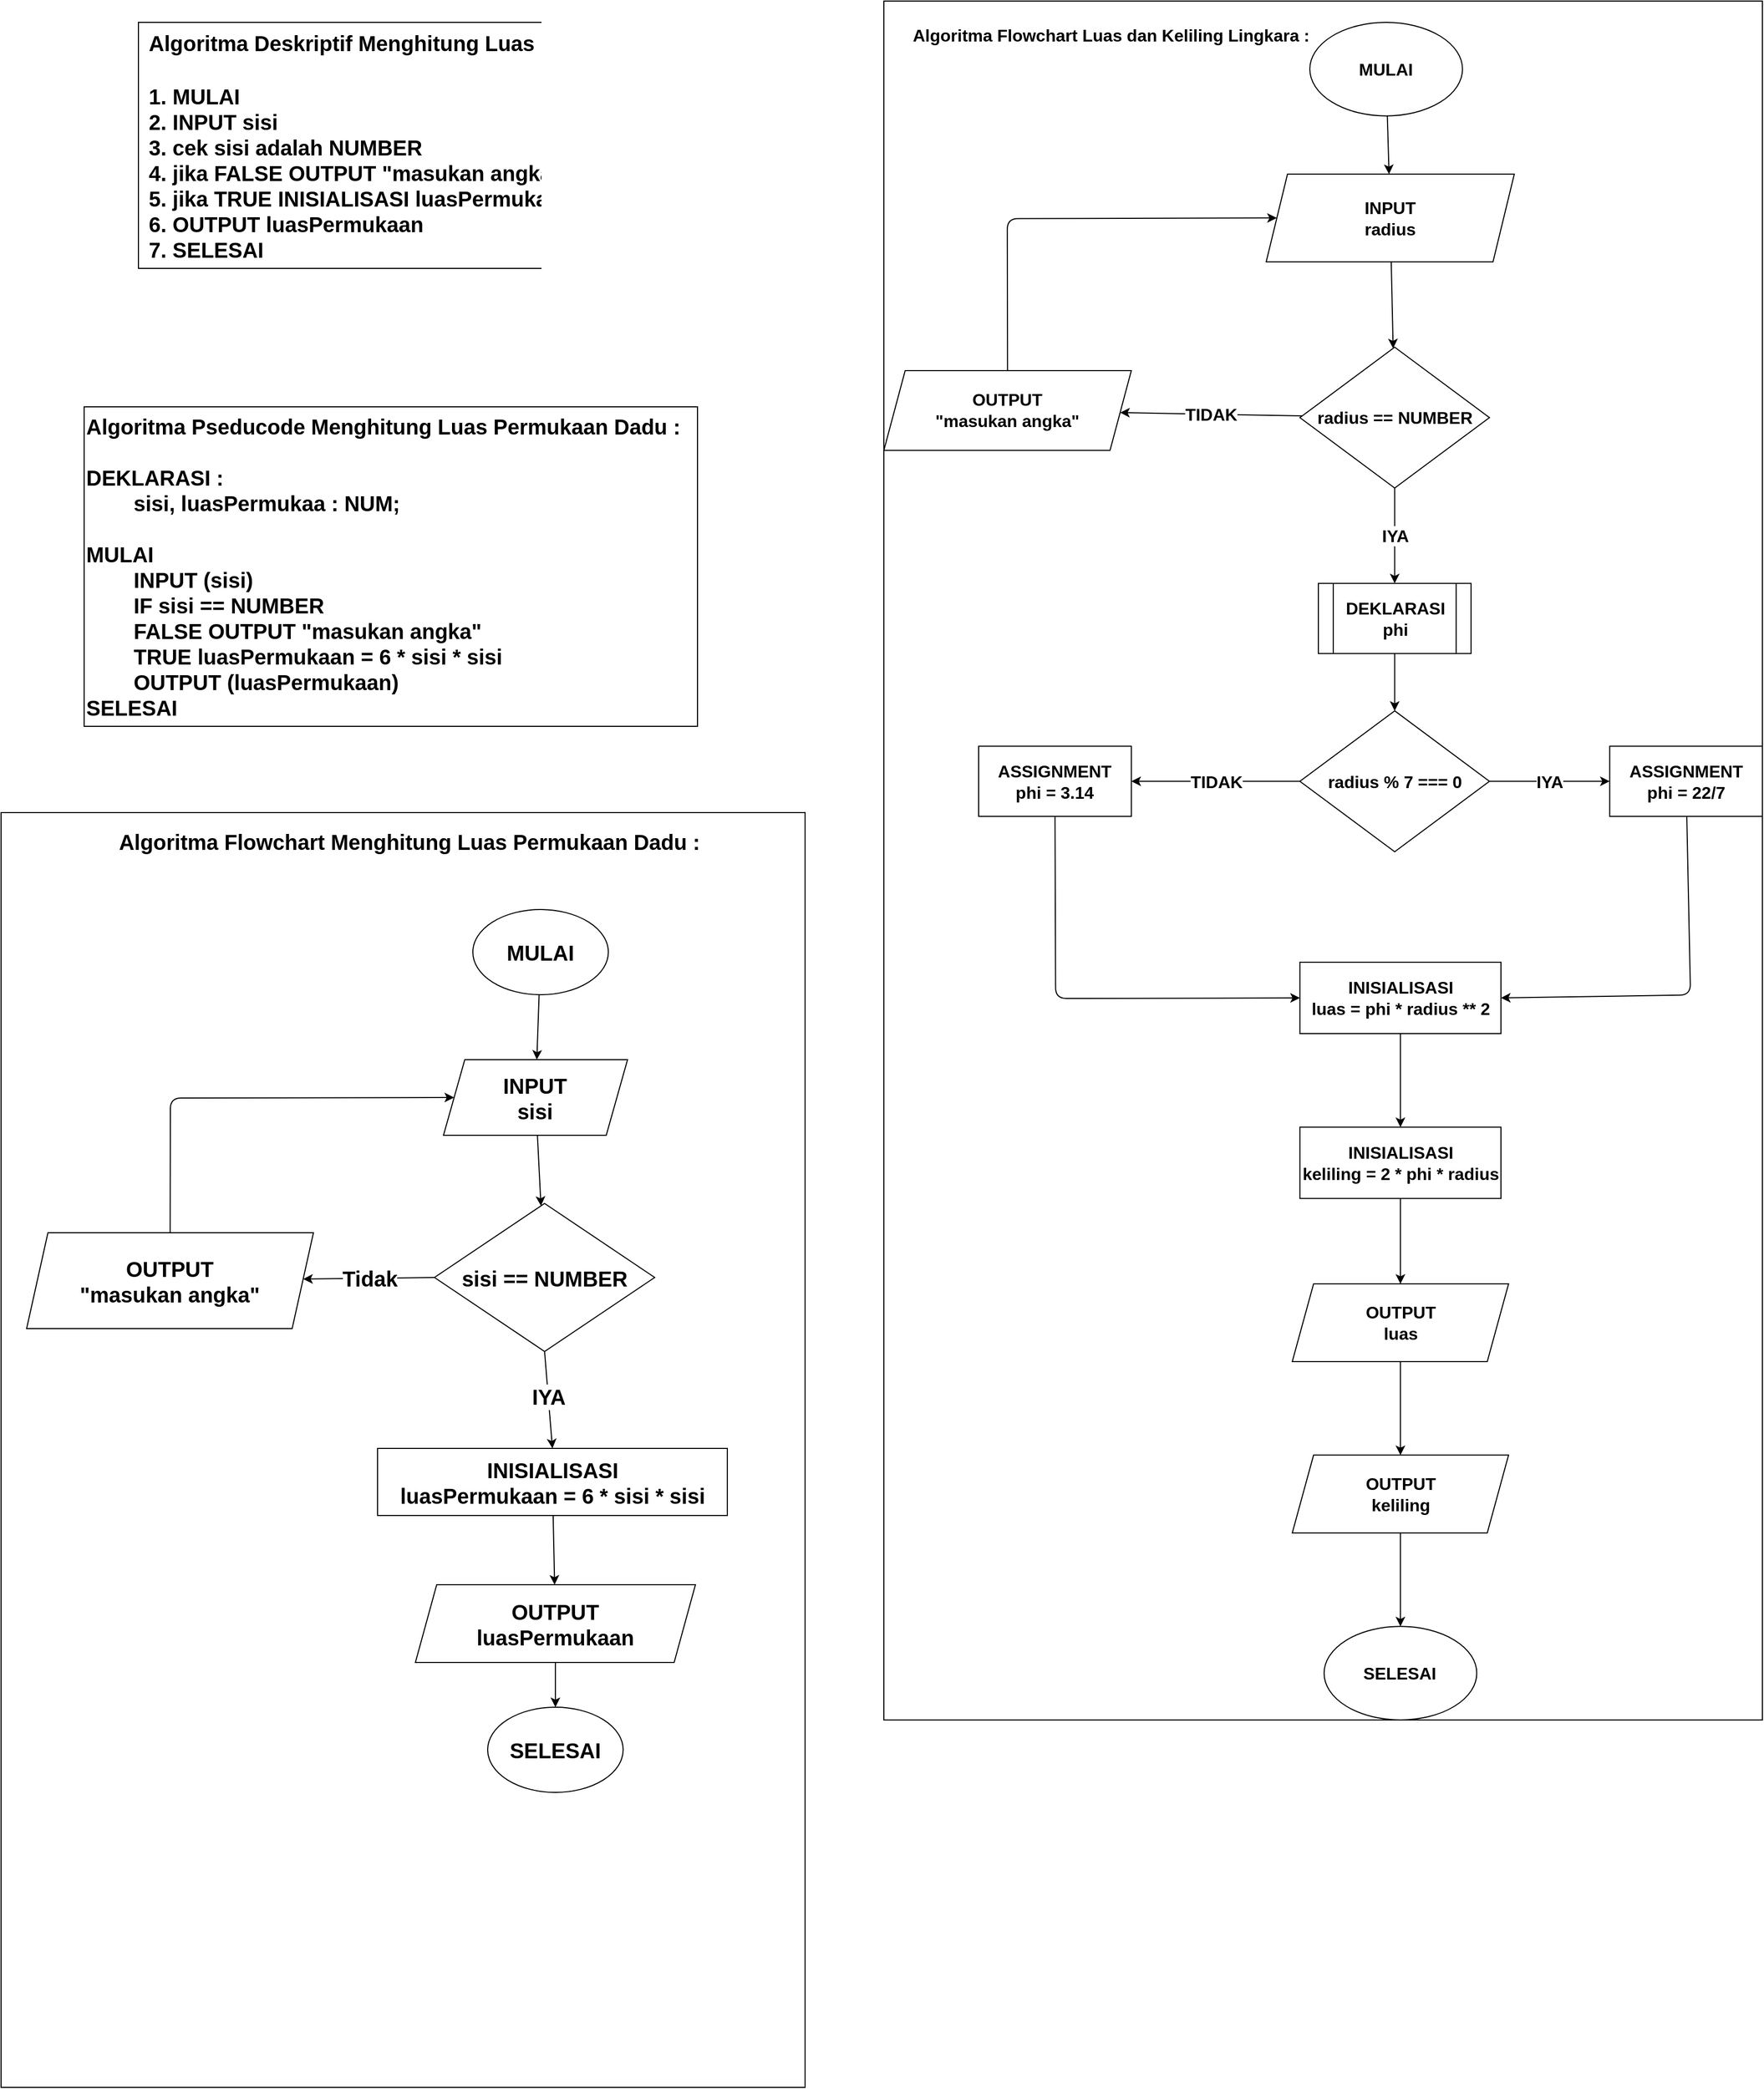 <mxfile>
    <diagram id="_7_e97yulDteMWOK7Sq_" name="Page-1">
        <mxGraphModel dx="2083" dy="2468" grid="0" gridSize="10" guides="1" tooltips="1" connect="1" arrows="1" fold="1" page="1" pageScale="1" pageWidth="850" pageHeight="1100" math="0" shadow="0">
            <root>
                <mxCell id="0"/>
                <mxCell id="1" parent="0"/>
                <mxCell id="2" value="&lt;font style=&quot;font-size: 20px;&quot; face=&quot;Helvetica&quot;&gt;&lt;span style=&quot;font-size: 20px;&quot;&gt;Algoritma Deskriptif Menghitung Luas Permukaan Dadu :&lt;br style=&quot;font-size: 20px;&quot;&gt;&lt;/span&gt;&lt;br style=&quot;font-size: 20px;&quot;&gt;&lt;div style=&quot;text-align: left; font-size: 20px;&quot;&gt;1. MULAI&lt;/div&gt;&lt;div style=&quot;text-align: left; font-size: 20px;&quot;&gt;2. INPUT sisi&lt;/div&gt;&lt;div style=&quot;text-align: left; font-size: 20px;&quot;&gt;3. cek sisi adalah NUMBER&lt;/div&gt;&lt;div style=&quot;text-align: left; font-size: 20px;&quot;&gt;4. jika FALSE OUTPUT &quot;masukan angka&quot;&lt;/div&gt;&lt;div style=&quot;text-align: left; font-size: 20px;&quot;&gt;5. jika TRUE INISIALISASI luasPermukaan = 6 * sisi * sisi&lt;br style=&quot;font-size: 20px;&quot;&gt;&lt;/div&gt;&lt;div style=&quot;text-align: left; font-size: 20px;&quot;&gt;6. OUTPUT luasPermukaan&lt;/div&gt;&lt;div style=&quot;text-align: left; font-size: 20px;&quot;&gt;7. SELESAI&lt;/div&gt;&lt;/font&gt;" style="text;html=1;align=center;verticalAlign=middle;resizable=0;points=[];autosize=1;strokeColor=default;fillColor=none;fontSize=20;fontFamily=Architects Daughter;hachureGap=4;fontSource=https%3A%2F%2Ffonts.googleapis.com%2Fcss%3Ffamily%3DArchitects%2BDaughter;fontStyle=1" parent="1" vertex="1">
                    <mxGeometry x="163" y="-1031" width="561" height="231" as="geometry"/>
                </mxCell>
                <mxCell id="3" value="&lt;span style=&quot;font-size: 20px;&quot;&gt;Algoritma Pseducode Menghitung Luas Permukaan Dadu :&lt;br style=&quot;font-size: 20px;&quot;&gt;&lt;/span&gt;&lt;br style=&quot;font-size: 20px;&quot;&gt;DEKLARASI :&lt;br style=&quot;font-size: 20px;&quot;&gt;&lt;span style=&quot;white-space: pre; font-size: 20px;&quot;&gt;&#9;&lt;/span&gt;sisi, luasPermukaa : NUM;&lt;br style=&quot;font-size: 20px;&quot;&gt;&lt;br style=&quot;font-size: 20px;&quot;&gt;MULAI&lt;br style=&quot;font-size: 20px;&quot;&gt;&lt;span style=&quot;white-space: pre; font-size: 20px;&quot;&gt;&#9;&lt;/span&gt;INPUT (sisi)&lt;br style=&quot;font-size: 20px;&quot;&gt;&lt;span style=&quot;white-space: pre; font-size: 20px;&quot;&gt;&#9;&lt;/span&gt;IF sisi == NUMBER&lt;br style=&quot;font-size: 20px;&quot;&gt;&lt;span style=&quot;white-space: pre; font-size: 20px;&quot;&gt;&#9;&lt;/span&gt;FALSE OUTPUT &quot;masukan angka&quot;&lt;br style=&quot;font-size: 20px;&quot;&gt;&lt;span style=&quot;white-space: pre; font-size: 20px;&quot;&gt;&#9;&lt;/span&gt;TRUE luasPermukaan = 6 * sisi * sisi&lt;br style=&quot;font-size: 20px;&quot;&gt;&lt;span style=&quot;white-space: pre; font-size: 20px;&quot;&gt;&#9;&lt;/span&gt;OUTPUT (luasPermukaan)&lt;br style=&quot;font-size: 20px;&quot;&gt;SELESAI" style="text;html=1;align=left;verticalAlign=middle;resizable=0;points=[];autosize=1;strokeColor=default;fillColor=none;fontSize=20;fontFamily=Helvetica;hachureGap=4;fontSource=https%3A%2F%2Ffonts.googleapis.com%2Fcss%3Ffamily%3DArchitects%2BDaughter;fontStyle=1" parent="1" vertex="1">
                    <mxGeometry x="112" y="-670" width="576" height="300" as="geometry"/>
                </mxCell>
                <mxCell id="62" value="" style="group;strokeColor=default;fontSize=20;fontStyle=1" parent="1" vertex="1" connectable="0">
                    <mxGeometry x="34" y="-289" width="755" height="1197" as="geometry"/>
                </mxCell>
                <mxCell id="61" value="" style="group;fontSize=20;fontStyle=1" parent="62" vertex="1" connectable="0">
                    <mxGeometry x="41.355" width="713.645" height="1197" as="geometry"/>
                </mxCell>
                <mxCell id="4" value="&lt;span style=&quot;font-size: 20px;&quot;&gt;&lt;font style=&quot;font-size: 20px;&quot;&gt;Algoritma Flowchart Menghitung Luas Permukaan Dadu :&lt;/font&gt;&lt;/span&gt;" style="text;html=1;align=center;verticalAlign=middle;resizable=0;points=[];autosize=1;strokeColor=none;fillColor=none;fontSize=20;fontFamily=Helvetica;hachureGap=4;fontSource=https%3A%2F%2Ffonts.googleapis.com%2Fcss%3Ffamily%3DArchitects%2BDaughter;fontStyle=1" parent="61" vertex="1">
                    <mxGeometry x="60" y="9" width="564" height="36" as="geometry"/>
                </mxCell>
                <mxCell id="100" value="" style="edgeStyle=none;hachureGap=4;html=1;fontFamily=Architects Daughter;fontSource=https%3A%2F%2Ffonts.googleapis.com%2Fcss%3Ffamily%3DArchitects%2BDaughter;fontSize=20;fontStyle=1" parent="61" source="5" target="8" edge="1">
                    <mxGeometry relative="1" as="geometry"/>
                </mxCell>
                <mxCell id="5" value="MULAI" style="ellipse;whiteSpace=wrap;html=1;hachureGap=4;fontFamily=Helvetica;fontSize=20;fontStyle=1" parent="61" vertex="1">
                    <mxGeometry x="401.669" y="91" width="127.247" height="80" as="geometry"/>
                </mxCell>
                <mxCell id="8" value="INPUT&lt;br&gt;sisi" style="shape=parallelogram;perimeter=parallelogramPerimeter;whiteSpace=wrap;html=1;fixedSize=1;hachureGap=4;fontFamily=Helvetica;fontSize=20;fontStyle=1" parent="61" vertex="1">
                    <mxGeometry x="374.098" y="232" width="172.844" height="71" as="geometry"/>
                </mxCell>
                <mxCell id="137" style="edgeStyle=none;sketch=0;html=1;exitX=0.5;exitY=1;exitDx=0;exitDy=0;entryX=0.5;entryY=0;entryDx=0;entryDy=0;fontSize=20;fontStyle=1" parent="61" source="9" target="11" edge="1">
                    <mxGeometry relative="1" as="geometry"/>
                </mxCell>
                <mxCell id="138" value="&lt;b&gt;&lt;font style=&quot;font-size: 20px;&quot;&gt;IYA&lt;/font&gt;&lt;/b&gt;" style="edgeLabel;html=1;align=center;verticalAlign=middle;resizable=0;points=[];" vertex="1" connectable="0" parent="137">
                    <mxGeometry x="-0.081" relative="1" as="geometry">
                        <mxPoint as="offset"/>
                    </mxGeometry>
                </mxCell>
                <mxCell id="9" value="sisi == NUMBER" style="rhombus;whiteSpace=wrap;html=1;hachureGap=4;fontFamily=Helvetica;fontSize=20;fontStyle=1" parent="61" vertex="1">
                    <mxGeometry x="365.648" y="367" width="206.777" height="139" as="geometry"/>
                </mxCell>
                <mxCell id="16" value="" style="edgeStyle=none;hachureGap=4;html=1;fontFamily=Helvetica;fontSize=20;fontStyle=1" parent="61" source="8" target="9" edge="1">
                    <mxGeometry relative="1" as="geometry"/>
                </mxCell>
                <mxCell id="11" value="INISIALISASI&lt;br&gt;luasPermukaan = 6 * sisi * sisi" style="rounded=0;whiteSpace=wrap;html=1;hachureGap=4;fontFamily=Helvetica;fontSize=20;fontStyle=1" parent="61" vertex="1">
                    <mxGeometry x="312.199" y="597" width="328.457" height="63" as="geometry"/>
                </mxCell>
                <mxCell id="12" value="OUTPUT&lt;br style=&quot;font-size: 20px;&quot;&gt;luasPermukaan" style="shape=parallelogram;perimeter=parallelogramPerimeter;whiteSpace=wrap;html=1;fixedSize=1;hachureGap=4;fontFamily=Helvetica;fontSize=20;fontStyle=1" parent="61" vertex="1">
                    <mxGeometry x="347.723" y="725" width="262.978" height="73" as="geometry"/>
                </mxCell>
                <mxCell id="20" value="" style="edgeStyle=none;hachureGap=4;html=1;fontFamily=Helvetica;fontSize=20;fontStyle=1" parent="61" source="11" target="12" edge="1">
                    <mxGeometry relative="1" as="geometry"/>
                </mxCell>
                <mxCell id="21" value="SELESAI" style="ellipse;whiteSpace=wrap;html=1;hachureGap=4;fontFamily=Helvetica;fontSize=20;fontStyle=1" parent="61" vertex="1">
                    <mxGeometry x="415.588" y="840" width="127.247" height="80" as="geometry"/>
                </mxCell>
                <mxCell id="22" value="" style="edgeStyle=none;hachureGap=4;html=1;fontFamily=Helvetica;fontSize=20;fontStyle=1" parent="61" source="12" target="21" edge="1">
                    <mxGeometry relative="1" as="geometry"/>
                </mxCell>
                <mxCell id="10" value="OUTPUT&lt;br style=&quot;font-size: 20px;&quot;&gt;&quot;masukan angka&quot;" style="shape=parallelogram;perimeter=parallelogramPerimeter;whiteSpace=wrap;html=1;fixedSize=1;hachureGap=4;fontFamily=Helvetica;fontSize=20;fontStyle=1" parent="61" vertex="1">
                    <mxGeometry x="-17.352" y="394.5" width="269.34" height="90" as="geometry"/>
                </mxCell>
                <mxCell id="19" style="edgeStyle=none;hachureGap=4;html=1;fontFamily=Helvetica;fontSize=20;entryX=0;entryY=0.5;entryDx=0;entryDy=0;fontStyle=1" parent="61" source="10" target="8" edge="1">
                    <mxGeometry relative="1" as="geometry">
                        <mxPoint x="427.118" y="1244" as="targetPoint"/>
                        <Array as="points">
                            <mxPoint x="117.645" y="268"/>
                        </Array>
                    </mxGeometry>
                </mxCell>
                <mxCell id="18" value="Tidak" style="edgeStyle=none;hachureGap=4;html=1;fontFamily=Helvetica;fontSize=20;exitX=0;exitY=0.5;exitDx=0;exitDy=0;fontStyle=1" parent="61" source="9" target="10" edge="1">
                    <mxGeometry relative="1" as="geometry">
                        <mxPoint x="301.789" y="-549.235" as="sourcePoint"/>
                    </mxGeometry>
                </mxCell>
                <mxCell id="108" value="" style="group;strokeColor=default;fontStyle=1;fontSize=16;" parent="1" vertex="1" connectable="0">
                    <mxGeometry x="863" y="-1051" width="825" height="1614" as="geometry"/>
                </mxCell>
                <mxCell id="109" value="&lt;font style=&quot;font-size: 16px;&quot;&gt;MULAI&lt;/font&gt;" style="ellipse;whiteSpace=wrap;html=1;strokeColor=default;labelBorderColor=none;fontStyle=1;fontSize=16;" parent="108" vertex="1">
                    <mxGeometry x="399.998" y="20" width="143.374" height="87.837" as="geometry"/>
                </mxCell>
                <mxCell id="110" value="&lt;font style=&quot;font-size: 16px;&quot;&gt;INPUT&lt;br style=&quot;font-size: 16px;&quot;&gt;radius&lt;/font&gt;" style="shape=parallelogram;perimeter=parallelogramPerimeter;whiteSpace=wrap;html=1;fixedSize=1;labelBorderColor=none;strokeColor=default;fontStyle=1;fontSize=16;" parent="108" vertex="1">
                    <mxGeometry x="359.033" y="162.498" width="232.983" height="82.347" as="geometry"/>
                </mxCell>
                <mxCell id="111" value="" style="edgeStyle=none;html=1;fontSize=16;labelBorderColor=none;strokeColor=default;fontStyle=1" parent="108" source="109" target="110" edge="1">
                    <mxGeometry relative="1" as="geometry"/>
                </mxCell>
                <mxCell id="112" value="radius == NUMBER" style="rhombus;whiteSpace=wrap;html=1;labelBorderColor=none;strokeColor=default;fontStyle=1;fontSize=16;" parent="108" vertex="1">
                    <mxGeometry x="390.695" y="324.996" width="178.023" height="132.304" as="geometry"/>
                </mxCell>
                <mxCell id="113" value="" style="edgeStyle=none;html=1;labelBorderColor=none;strokeColor=default;fontSize=16;fontStyle=1" parent="108" source="110" target="112" edge="1">
                    <mxGeometry relative="1" as="geometry"/>
                </mxCell>
                <mxCell id="114" style="edgeStyle=none;html=1;entryX=0;entryY=0.5;entryDx=0;entryDy=0;labelBorderColor=none;strokeColor=default;fontSize=16;fontStyle=1" parent="108" source="115" target="110" edge="1">
                    <mxGeometry relative="1" as="geometry">
                        <Array as="points">
                            <mxPoint x="115.894" y="204.22"/>
                        </Array>
                    </mxGeometry>
                </mxCell>
                <mxCell id="115" value="OUTPUT&lt;br style=&quot;font-size: 16px;&quot;&gt;&quot;masukan angka&quot;" style="shape=parallelogram;perimeter=parallelogramPerimeter;whiteSpace=wrap;html=1;fixedSize=1;labelBorderColor=none;strokeColor=default;fontStyle=1;fontSize=16;" parent="108" vertex="1">
                    <mxGeometry y="346.955" width="232.386" height="74.936" as="geometry"/>
                </mxCell>
                <mxCell id="116" value="TIDAK" style="edgeStyle=none;html=1;labelBorderColor=none;strokeColor=default;fontSize=16;fontStyle=1" parent="108" source="112" target="115" edge="1">
                    <mxGeometry relative="1" as="geometry"/>
                </mxCell>
                <mxCell id="117" value="radius % 7 === 0" style="rhombus;whiteSpace=wrap;html=1;labelBorderColor=none;strokeColor=default;fontStyle=1;fontSize=16;" parent="108" vertex="1">
                    <mxGeometry x="390.695" y="666.461" width="178.023" height="132.304" as="geometry"/>
                </mxCell>
                <mxCell id="118" value="" style="edgeStyle=none;html=1;labelBorderColor=none;strokeColor=default;fontSize=16;fontStyle=1" parent="108" source="119" target="117" edge="1">
                    <mxGeometry relative="1" as="geometry"/>
                </mxCell>
                <mxCell id="119" value="DEKLARASI&lt;br&gt;phi" style="shape=process;whiteSpace=wrap;html=1;backgroundOutline=1;labelBorderColor=none;strokeColor=default;fontStyle=1;fontSize=16;" parent="108" vertex="1">
                    <mxGeometry x="408.02" y="546.784" width="143.374" height="65.878" as="geometry"/>
                </mxCell>
                <mxCell id="120" value="IYA" style="edgeStyle=none;html=1;labelBorderColor=none;strokeColor=default;fontSize=16;fontStyle=1" parent="108" source="112" target="119" edge="1">
                    <mxGeometry relative="1" as="geometry"/>
                </mxCell>
                <mxCell id="121" value="ASSIGNMENT&lt;br style=&quot;font-size: 16px;&quot;&gt;phi = 3.14" style="whiteSpace=wrap;html=1;labelBorderColor=none;strokeColor=default;fontStyle=1;fontSize=16;" parent="108" vertex="1">
                    <mxGeometry x="89.012" y="699.674" width="143.374" height="65.878" as="geometry"/>
                </mxCell>
                <mxCell id="122" value="TIDAK" style="edgeStyle=none;html=1;labelBorderColor=none;strokeColor=default;fontSize=16;fontStyle=1" parent="108" source="117" target="121" edge="1">
                    <mxGeometry relative="1" as="geometry"/>
                </mxCell>
                <mxCell id="123" value="ASSIGNMENT&lt;br style=&quot;font-size: 16px;&quot;&gt;phi = 22/7" style="whiteSpace=wrap;html=1;labelBorderColor=none;strokeColor=default;fontStyle=1;fontSize=16;" parent="108" vertex="1">
                    <mxGeometry x="681.626" y="699.674" width="143.374" height="65.878" as="geometry"/>
                </mxCell>
                <mxCell id="124" value="IYA" style="edgeStyle=none;html=1;labelBorderColor=none;strokeColor=default;fontSize=16;fontStyle=1" parent="108" source="117" target="123" edge="1">
                    <mxGeometry relative="1" as="geometry"/>
                </mxCell>
                <mxCell id="125" value="INISIALISASI&lt;br style=&quot;font-size: 16px;&quot;&gt;luas = phi * radius ** 2" style="whiteSpace=wrap;html=1;labelBorderColor=none;strokeColor=default;fontStyle=1;fontSize=16;" parent="108" vertex="1">
                    <mxGeometry x="390.695" y="902.522" width="188.776" height="66.976" as="geometry"/>
                </mxCell>
                <mxCell id="126" style="edgeStyle=none;html=1;exitX=0.5;exitY=1;exitDx=0;exitDy=0;labelBorderColor=none;strokeColor=default;fontSize=16;entryX=0;entryY=0.5;entryDx=0;entryDy=0;fontStyle=1" parent="108" source="121" target="125" edge="1">
                    <mxGeometry relative="1" as="geometry">
                        <Array as="points">
                            <mxPoint x="161.296" y="936.559"/>
                        </Array>
                    </mxGeometry>
                </mxCell>
                <mxCell id="127" value="" style="edgeStyle=none;html=1;labelBorderColor=none;strokeColor=default;fontSize=16;entryX=1;entryY=0.5;entryDx=0;entryDy=0;fontStyle=1" parent="108" source="123" target="125" edge="1">
                    <mxGeometry relative="1" as="geometry">
                        <Array as="points">
                            <mxPoint x="757.495" y="933.265"/>
                        </Array>
                    </mxGeometry>
                </mxCell>
                <mxCell id="128" value="INISIALISASI&lt;br style=&quot;font-size: 16px;&quot;&gt;keliling = 2 * phi * radius" style="whiteSpace=wrap;html=1;labelBorderColor=none;strokeColor=default;fontStyle=1;fontSize=16;" parent="108" vertex="1">
                    <mxGeometry x="390.695" y="1057.335" width="188.776" height="66.976" as="geometry"/>
                </mxCell>
                <mxCell id="129" value="" style="edgeStyle=none;html=1;labelBorderColor=none;strokeColor=default;fontSize=16;fontStyle=1" parent="108" source="125" target="128" edge="1">
                    <mxGeometry relative="1" as="geometry"/>
                </mxCell>
                <mxCell id="130" value="OUTPUT&lt;br style=&quot;font-size: 16px;&quot;&gt;luas" style="shape=parallelogram;perimeter=parallelogramPerimeter;whiteSpace=wrap;html=1;fixedSize=1;labelBorderColor=none;strokeColor=default;fontStyle=1;fontSize=16;" parent="108" vertex="1">
                    <mxGeometry x="383.526" y="1204.461" width="203.114" height="73.014" as="geometry"/>
                </mxCell>
                <mxCell id="131" value="" style="edgeStyle=none;html=1;labelBorderColor=none;strokeColor=default;fontSize=16;fontStyle=1" parent="108" source="128" target="130" edge="1">
                    <mxGeometry relative="1" as="geometry"/>
                </mxCell>
                <mxCell id="132" value="OUTPUT&lt;br style=&quot;font-size: 16px;&quot;&gt;keliling" style="shape=parallelogram;perimeter=parallelogramPerimeter;whiteSpace=wrap;html=1;fixedSize=1;labelBorderColor=none;strokeColor=default;fontStyle=1;fontSize=16;" parent="108" vertex="1">
                    <mxGeometry x="383.526" y="1365.312" width="203.114" height="73.014" as="geometry"/>
                </mxCell>
                <mxCell id="133" value="" style="edgeStyle=none;html=1;labelBorderColor=none;strokeColor=default;fontSize=16;fontStyle=1" parent="108" source="130" target="132" edge="1">
                    <mxGeometry relative="1" as="geometry"/>
                </mxCell>
                <mxCell id="134" value="&lt;font style=&quot;font-size: 16px;&quot;&gt;SELESAI&lt;/font&gt;" style="ellipse;whiteSpace=wrap;html=1;strokeColor=default;labelBorderColor=none;fontStyle=1;fontSize=16;" parent="108" vertex="1">
                    <mxGeometry x="413.396" y="1526.163" width="143.374" height="87.837" as="geometry"/>
                </mxCell>
                <mxCell id="135" value="" style="edgeStyle=none;html=1;labelBorderColor=none;strokeColor=default;fontSize=16;entryX=0.5;entryY=0;entryDx=0;entryDy=0;fontStyle=1" parent="108" source="132" target="134" edge="1">
                    <mxGeometry relative="1" as="geometry">
                        <mxPoint x="507.285" y="1518.88" as="targetPoint"/>
                    </mxGeometry>
                </mxCell>
                <mxCell id="136" value="Algoritma Flowchart Luas dan Keliling Lingkara :" style="text;html=1;align=center;verticalAlign=middle;resizable=0;points=[];autosize=1;strokeColor=none;fillColor=none;fontSize=16;fontStyle=1" parent="108" vertex="1">
                    <mxGeometry x="17.02" y="16" width="391" height="31" as="geometry"/>
                </mxCell>
            </root>
        </mxGraphModel>
    </diagram>
</mxfile>